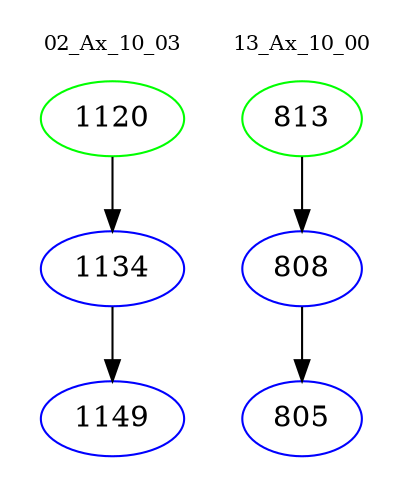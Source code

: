 digraph{
subgraph cluster_0 {
color = white
label = "02_Ax_10_03";
fontsize=10;
T0_1120 [label="1120", color="green"]
T0_1120 -> T0_1134 [color="black"]
T0_1134 [label="1134", color="blue"]
T0_1134 -> T0_1149 [color="black"]
T0_1149 [label="1149", color="blue"]
}
subgraph cluster_1 {
color = white
label = "13_Ax_10_00";
fontsize=10;
T1_813 [label="813", color="green"]
T1_813 -> T1_808 [color="black"]
T1_808 [label="808", color="blue"]
T1_808 -> T1_805 [color="black"]
T1_805 [label="805", color="blue"]
}
}
